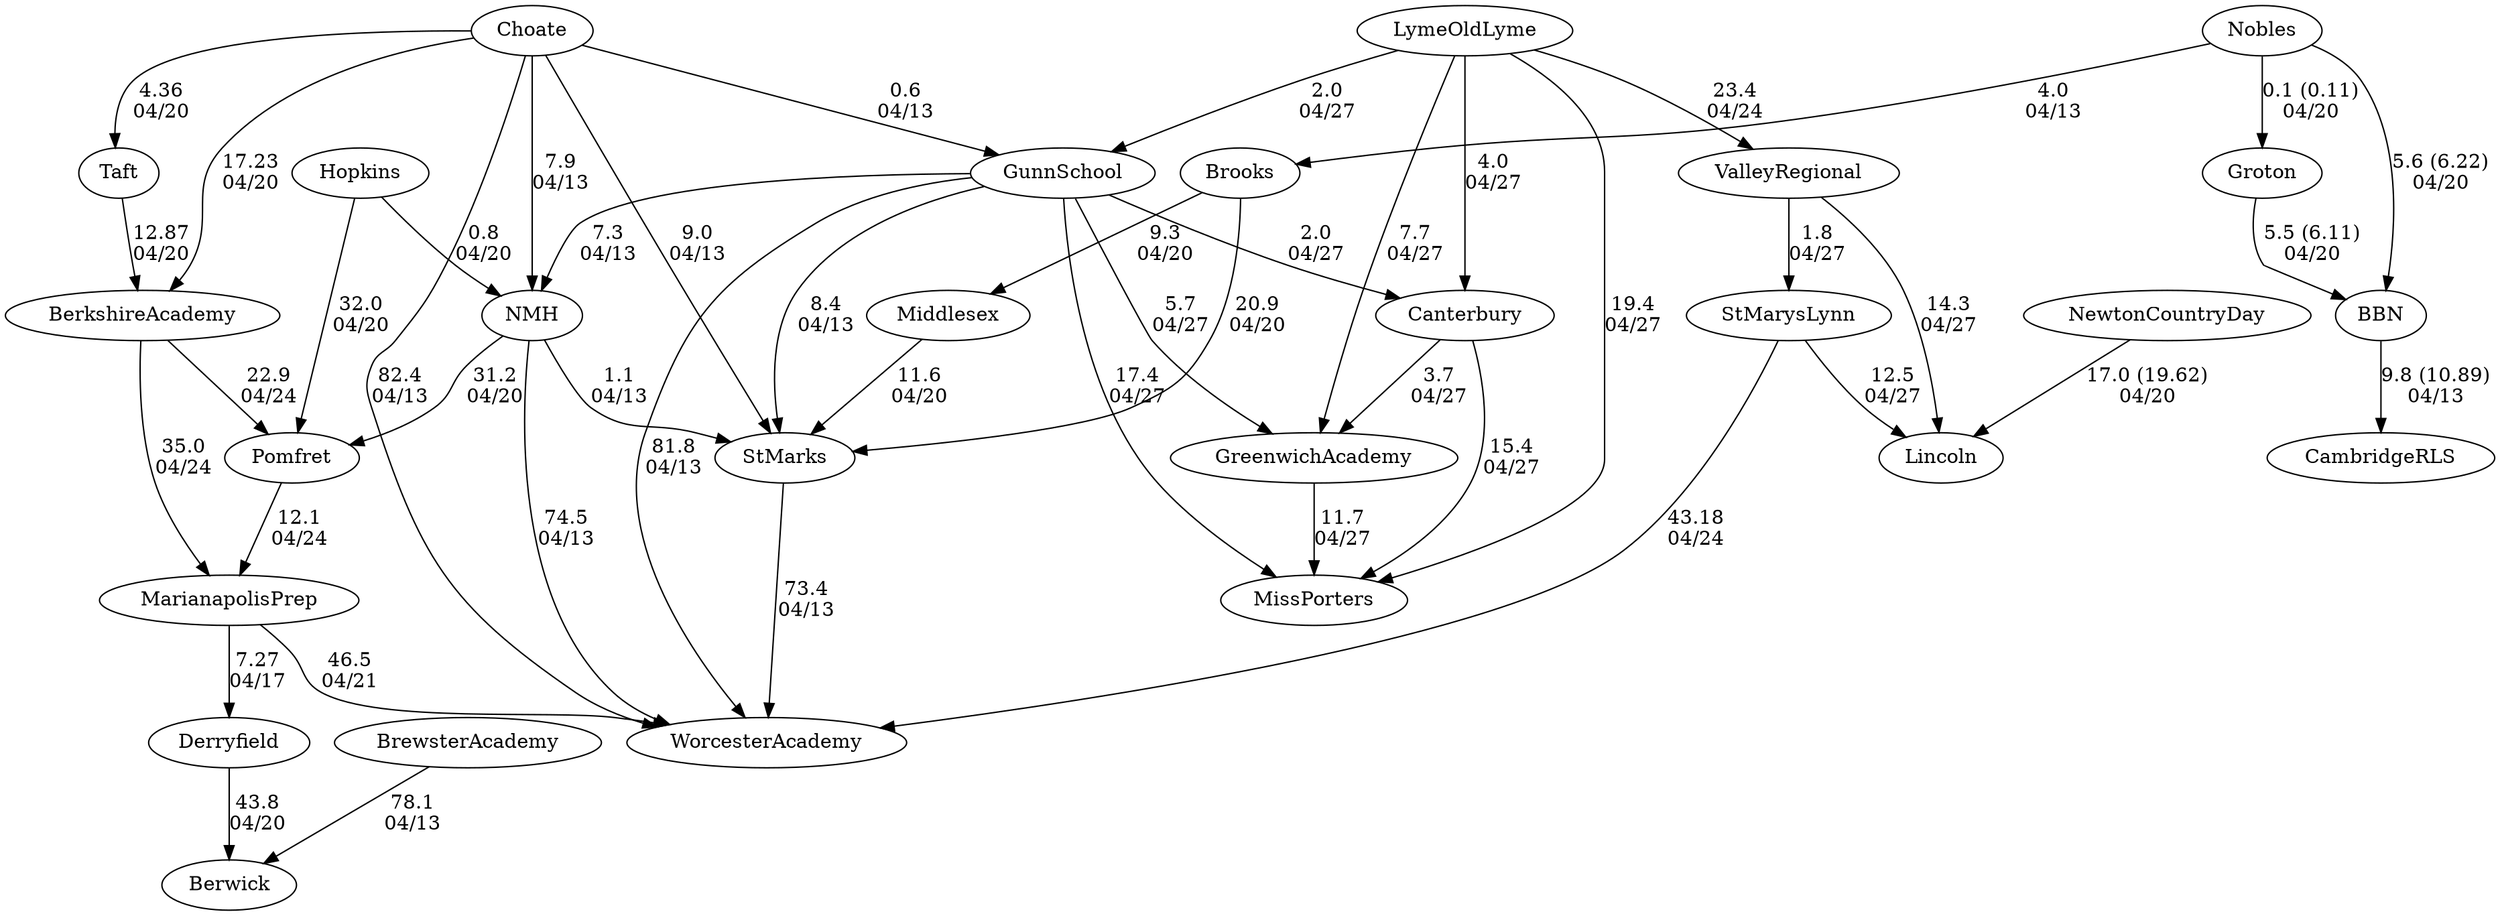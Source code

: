 digraph girls1fours {Pomfret [URL="girls1foursPomfret.html"];Derryfield [URL="girls1foursDerryfield.html"];BrewsterAcademy [URL="girls1foursBrewsterAcademy.html"];WorcesterAcademy [URL="girls1foursWorcesterAcademy.html"];Canterbury [URL="girls1foursCanterbury.html"];Taft [URL="girls1foursTaft.html"];StMarysLynn [URL="girls1foursStMarysLynn.html"];Lincoln [URL="girls1foursLincoln.html"];NMH [URL="girls1foursNMH.html"];Hopkins [URL="girls1foursHopkins.html"];MarianapolisPrep [URL="girls1foursMarianapolisPrep.html"];Berwick [URL="girls1foursBerwick.html"];LymeOldLyme [URL="girls1foursLymeOldLyme.html"];MissPorters [URL="girls1foursMissPorters.html"];BBN [URL="girls1foursBBN.html"];NewtonCountryDay [URL="girls1foursNewtonCountryDay.html"];GreenwichAcademy [URL="girls1foursGreenwichAcademy.html"];CambridgeRLS [URL="girls1foursCambridgeRLS.html"];Choate [URL="girls1foursChoate.html"];GunnSchool [URL="girls1foursGunnSchool.html"];ValleyRegional [URL="girls1foursValleyRegional.html"];Nobles [URL="girls1foursNobles.html"];BerkshireAcademy [URL="girls1foursBerkshireAcademy.html"];Brooks [URL="girls1foursBrooks.html"];Middlesex [URL="girls1foursMiddlesex.html"];StMarks [URL="girls1foursStMarks.html"];Groton [URL="girls1foursGroton.html"];BrewsterAcademy -> Berwick[label="78.1
04/13", weight="22", tooltip="NEIRA Boys & Girls Fours,Berwick Academy vs. Brewster Academy			
Distance: 1500 Conditions: Tail Current with a strong tail/cross wind with occasional gusts. Fun conditions for first race of the season! Thank you for Brewster for making the trip. Comments: Mixed boats were exhibition events and a combo of boys and girls of various skill levels - anything to get some new rowers more racing experience!
None", URL="https://www.row2k.com/results/resultspage.cfm?UID=193F4296CB862153CF0FD21B95E6AB20&cat=5", random="random"]; 
MarianapolisPrep -> WorcesterAcademy[label="46.5
04/21", weight="54", tooltip="NEIRA Boys & Girls Fours,Worcester Academy vs. Bancroft and Marianapolis Prep			
Distance: 1500 meters Conditions: Steady 10-12 mph tail/cross wind throughout the races. Minimal chop. Comments: In the BV2 event, Worcester Academy's BV2 shell placed first and BV3 shell placed second. A friendly mixed Novice 4+ was also held with Bancroft vs. Worcester Academy.
None", URL="https://www.row2k.com/results/resultspage.cfm?UID=DE1377E8919904D6083B1C51335B1F5A&cat=5", random="random"]; 
Hopkins -> NMH[label="0.8
04/20", weight="100", tooltip="NEIRA Girls Fours,Pomfret vs. NMH, Hopkins			
Distance: 1500m Conditions: Very light wind, perhaps slight crossing WSW tail at times of no more than 5MPH. Conditions similar throughout, with a slight tailwind developing in the last race. No current. Comments: Race order: G3, G2, G1, G4/5. Thanks to NMH and Hopkins for a great day of racing.
None", URL="https://www.row2k.com/results/resultspage.cfm?UID=00FD5442533029F3F8C5DFD9A3F09907&cat=1", random="random"]; 
Hopkins -> Pomfret[label="32.0
04/20", weight="68", tooltip="NEIRA Girls Fours,Pomfret vs. NMH, Hopkins			
Distance: 1500m Conditions: Very light wind, perhaps slight crossing WSW tail at times of no more than 5MPH. Conditions similar throughout, with a slight tailwind developing in the last race. No current. Comments: Race order: G3, G2, G1, G4/5. Thanks to NMH and Hopkins for a great day of racing.
None", URL="https://www.row2k.com/results/resultspage.cfm?UID=00FD5442533029F3F8C5DFD9A3F09907&cat=1", random="random"]; 
NMH -> Pomfret[label="31.2
04/20", weight="69", tooltip="NEIRA Girls Fours,Pomfret vs. NMH, Hopkins			
Distance: 1500m Conditions: Very light wind, perhaps slight crossing WSW tail at times of no more than 5MPH. Conditions similar throughout, with a slight tailwind developing in the last race. No current. Comments: Race order: G3, G2, G1, G4/5. Thanks to NMH and Hopkins for a great day of racing.
None", URL="https://www.row2k.com/results/resultspage.cfm?UID=00FD5442533029F3F8C5DFD9A3F09907&cat=1", random="random"]; 
Brooks -> Middlesex[label="9.3
04/20", weight="91", tooltip="NEIRA Boys & Girls Fours,St. Marks, Brooks and Middlesex			
Distance: 1500m Conditions: Partly cloudy, with variable winds switching from cross-wind to cross-tail 8-12mph. Quite calm for 4th boat races, picked up during 1V and 2V races. Comments: Times for G3 weren't started until about 650m in, so we got margins only.
None", URL="https://www.row2k.com/results/resultspage.cfm?UID=1212EB177D795078E02FE5D2820D6C1B&cat=5", random="random"]; 
Brooks -> StMarks[label="20.9
04/20", weight="80", tooltip="NEIRA Boys & Girls Fours,St. Marks, Brooks and Middlesex			
Distance: 1500m Conditions: Partly cloudy, with variable winds switching from cross-wind to cross-tail 8-12mph. Quite calm for 4th boat races, picked up during 1V and 2V races. Comments: Times for G3 weren't started until about 650m in, so we got margins only.
None", URL="https://www.row2k.com/results/resultspage.cfm?UID=1212EB177D795078E02FE5D2820D6C1B&cat=5", random="random"]; 
Middlesex -> StMarks[label="11.6
04/20", weight="89", tooltip="NEIRA Boys & Girls Fours,St. Marks, Brooks and Middlesex			
Distance: 1500m Conditions: Partly cloudy, with variable winds switching from cross-wind to cross-tail 8-12mph. Quite calm for 4th boat races, picked up during 1V and 2V races. Comments: Times for G3 weren't started until about 650m in, so we got margins only.
None", URL="https://www.row2k.com/results/resultspage.cfm?UID=1212EB177D795078E02FE5D2820D6C1B&cat=5", random="random"]; 
NewtonCountryDay -> Lincoln[label="17.0 (19.62)
04/20", weight="83", tooltip="NEIRA Girls Fours,Newton Country Day, St. Mary Academy-Bayview, Lincoln School			
Distance: 1300 Conditions: Conditions the same for all races. Flat, no wind, no chop. Comments: Lincoln 2V4+ had a breakage and could not finish initial race with NCDS and Bayview so raced afterwards against the NCDS 3V4+ and 4V4+.
None", URL="https://www.row2k.com/results/resultspage.cfm?UID=C1541F9124E2FBBF81B1F9CADE55D186&cat=1", random="random"]; 
LymeOldLyme -> ValleyRegional[label="23.4
04/24", weight="77", tooltip="NEIRA Boys & Girls Fours,Lyme/Old Lyme V Valley			
Distance: 1500 Conditions: 4 MPH head wind, ending at a 6mph headwind by the last race (G2V4) Comments: Lyme Old Lyme raced 3 boys varsity 4s but only the 1V4 was against a NEIRA program.
Lyme Old Lyme also raced a 3V4 girls in the 2V4 race and the time is recorded in the third boat time.
None", URL="https://www.row2k.com/results/resultspage.cfm?UID=0B538421DF95D95D5523F6EF4CB5CD04&cat=5", random="random"]; 
BBN -> CambridgeRLS[label="9.8 (10.89)
04/13", weight="91", tooltip="NEIRA Boys & Girls Fours,BB&N CRLS			
Distance: 1350 M Conditions: Crossing tail wind at the start, to crossing head wind in last 1/3. Conmditions varoed durig the day Comments: A good day for all racers lining up in a crossing tail wind at the start.
None", URL="https://www.row2k.com/results/resultspage.cfm?UID=F2BDD2379584CF678DC6C30959529211&cat=5", random="random"]; 
Derryfield -> Berwick[label="43.8
04/20", weight="57", tooltip="NEIRA Boys & Girls Fours,Berwick Academy vs. Derryfield School			
Distance: 1500 Conditions: Light drizzle and grey skies, but flat conditions. Racing in the direction of the incoming tide. Comments: The boys 4V even was a combination of 4V boys with novice boys and served as an intersquad scrimmage. This race was slightly shorter and started around the 1250 mark.
The girls 3V was a mixed boat event with even gender splits in each boat and represented various skill levels.
Thank you Derryfield for making the trip and dealing with Maine mud season.
None", URL="https://www.row2k.com/results/resultspage.cfm?UID=2A4F56FA4FB7C41A0E813337362894A3&cat=5", random="random"]; 
MarianapolisPrep -> Derryfield[label="7.27
04/17", weight="93", tooltip="NEIRA Boys & Girls Fours,Marianapolis vs. Derryfield			
Distance: 1500m Conditions: Stiff head wind throughout all races, particularly the first 700m. Comments: Thank you, Derryfield, for making the trip down from NH!
None", URL="https://www.row2k.com/results/resultspage.cfm?UID=572A866681F1A29F4BC821412ED10F61&cat=5", random="random"]; 
Choate -> Taft[label="4.36
04/20", weight="96", tooltip="NEIRA Boys & Girls Fours,Berkshire v. Taft & Choate			
Distance: 1500 M Conditions: Flat water; light, variable headwind in first 1000 meters, then calm. Comments: B3: Taft left their lane, interfered with Berkshire, then corrected, but then crossed Choate's lane in the last 250 M. Did not change placement, but Berkshire's margin over Choate might have been larger without the interference.
Thanks to Taft and Choate for some great racing in ideal conditions.
None", URL="https://www.row2k.com/results/resultspage.cfm?UID=CADB8564A7D0BE142DB6C47B0EED613F&cat=5", random="random"]; 
Choate -> BerkshireAcademy[label="17.23
04/20", weight="83", tooltip="NEIRA Boys & Girls Fours,Berkshire v. Taft & Choate			
Distance: 1500 M Conditions: Flat water; light, variable headwind in first 1000 meters, then calm. Comments: B3: Taft left their lane, interfered with Berkshire, then corrected, but then crossed Choate's lane in the last 250 M. Did not change placement, but Berkshire's margin over Choate might have been larger without the interference.
Thanks to Taft and Choate for some great racing in ideal conditions.
None", URL="https://www.row2k.com/results/resultspage.cfm?UID=CADB8564A7D0BE142DB6C47B0EED613F&cat=5", random="random"]; 
Taft -> BerkshireAcademy[label="12.87
04/20", weight="88", tooltip="NEIRA Boys & Girls Fours,Berkshire v. Taft & Choate			
Distance: 1500 M Conditions: Flat water; light, variable headwind in first 1000 meters, then calm. Comments: B3: Taft left their lane, interfered with Berkshire, then corrected, but then crossed Choate's lane in the last 250 M. Did not change placement, but Berkshire's margin over Choate might have been larger without the interference.
Thanks to Taft and Choate for some great racing in ideal conditions.
None", URL="https://www.row2k.com/results/resultspage.cfm?UID=CADB8564A7D0BE142DB6C47B0EED613F&cat=5", random="random"]; 
Nobles -> Groton[label="0.1 (0.11)
04/20", weight="100", tooltip="NEIRA Girls Fours, Nobles, Groton, BB&N (hosted)			
Distance: 1350 M Conditions: Good conditions all day, even across lanes Comments: Good racing by all, in the 1V Nobles drifted in to the BB&N lane in the last 100 meters, then cut back out, finish order was not impacted but margin was.
Girls 7th, 8th and 9th for BB&N and Nobles raced in the JV course, Great to see everyone out there.
None", URL="https://www.row2k.com/results/resultspage.cfm?UID=61611297C2B5882317693DAB1794C8C4&cat=1", random="random"]; 
Nobles -> BBN[label="5.6 (6.22)
04/20", weight="95", tooltip="NEIRA Girls Fours, Nobles, Groton, BB&N (hosted)			
Distance: 1350 M Conditions: Good conditions all day, even across lanes Comments: Good racing by all, in the 1V Nobles drifted in to the BB&N lane in the last 100 meters, then cut back out, finish order was not impacted but margin was.
Girls 7th, 8th and 9th for BB&N and Nobles raced in the JV course, Great to see everyone out there.
None", URL="https://www.row2k.com/results/resultspage.cfm?UID=61611297C2B5882317693DAB1794C8C4&cat=1", random="random"]; 
Groton -> BBN[label="5.5 (6.11)
04/20", weight="95", tooltip="NEIRA Girls Fours, Nobles, Groton, BB&N (hosted)			
Distance: 1350 M Conditions: Good conditions all day, even across lanes Comments: Good racing by all, in the 1V Nobles drifted in to the BB&N lane in the last 100 meters, then cut back out, finish order was not impacted but margin was.
Girls 7th, 8th and 9th for BB&N and Nobles raced in the JV course, Great to see everyone out there.
None", URL="https://www.row2k.com/results/resultspage.cfm?UID=61611297C2B5882317693DAB1794C8C4&cat=1", random="random"]; 
LymeOldLyme -> GunnSchool[label="2.0
04/27", weight="98", tooltip="NEIRA Boys & Girls Fours,Frederick Gunn vs Miss Porters, Canterbury, Lyme/Old Lyme, Greenwich Academy, Notre Dame			
Distance: 1500m Conditions: Tailwind throughout the day 8-18mph. Calm in the starting area with the wind picking up more and more as crews made their way down the course.
None", URL="https://www.row2k.com/results/resultspage.cfm?UID=3710F27F185D74B3D15DF923C787D9E1&cat=5", random="random"]; 
LymeOldLyme -> Canterbury[label="4.0
04/27", weight="96", tooltip="NEIRA Boys & Girls Fours,Frederick Gunn vs Miss Porters, Canterbury, Lyme/Old Lyme, Greenwich Academy, Notre Dame			
Distance: 1500m Conditions: Tailwind throughout the day 8-18mph. Calm in the starting area with the wind picking up more and more as crews made their way down the course.
None", URL="https://www.row2k.com/results/resultspage.cfm?UID=3710F27F185D74B3D15DF923C787D9E1&cat=5", random="random"]; 
LymeOldLyme -> GreenwichAcademy[label="7.7
04/27", weight="93", tooltip="NEIRA Boys & Girls Fours,Frederick Gunn vs Miss Porters, Canterbury, Lyme/Old Lyme, Greenwich Academy, Notre Dame			
Distance: 1500m Conditions: Tailwind throughout the day 8-18mph. Calm in the starting area with the wind picking up more and more as crews made their way down the course.
None", URL="https://www.row2k.com/results/resultspage.cfm?UID=3710F27F185D74B3D15DF923C787D9E1&cat=5", random="random"]; 
LymeOldLyme -> MissPorters[label="19.4
04/27", weight="81", tooltip="NEIRA Boys & Girls Fours,Frederick Gunn vs Miss Porters, Canterbury, Lyme/Old Lyme, Greenwich Academy, Notre Dame			
Distance: 1500m Conditions: Tailwind throughout the day 8-18mph. Calm in the starting area with the wind picking up more and more as crews made their way down the course.
None", URL="https://www.row2k.com/results/resultspage.cfm?UID=3710F27F185D74B3D15DF923C787D9E1&cat=5", random="random"]; 
GunnSchool -> Canterbury[label="2.0
04/27", weight="98", tooltip="NEIRA Boys & Girls Fours,Frederick Gunn vs Miss Porters, Canterbury, Lyme/Old Lyme, Greenwich Academy, Notre Dame			
Distance: 1500m Conditions: Tailwind throughout the day 8-18mph. Calm in the starting area with the wind picking up more and more as crews made their way down the course.
None", URL="https://www.row2k.com/results/resultspage.cfm?UID=3710F27F185D74B3D15DF923C787D9E1&cat=5", random="random"]; 
GunnSchool -> GreenwichAcademy[label="5.7
04/27", weight="95", tooltip="NEIRA Boys & Girls Fours,Frederick Gunn vs Miss Porters, Canterbury, Lyme/Old Lyme, Greenwich Academy, Notre Dame			
Distance: 1500m Conditions: Tailwind throughout the day 8-18mph. Calm in the starting area with the wind picking up more and more as crews made their way down the course.
None", URL="https://www.row2k.com/results/resultspage.cfm?UID=3710F27F185D74B3D15DF923C787D9E1&cat=5", random="random"]; 
GunnSchool -> MissPorters[label="17.4
04/27", weight="83", tooltip="NEIRA Boys & Girls Fours,Frederick Gunn vs Miss Porters, Canterbury, Lyme/Old Lyme, Greenwich Academy, Notre Dame			
Distance: 1500m Conditions: Tailwind throughout the day 8-18mph. Calm in the starting area with the wind picking up more and more as crews made their way down the course.
None", URL="https://www.row2k.com/results/resultspage.cfm?UID=3710F27F185D74B3D15DF923C787D9E1&cat=5", random="random"]; 
Canterbury -> GreenwichAcademy[label="3.7
04/27", weight="97", tooltip="NEIRA Boys & Girls Fours,Frederick Gunn vs Miss Porters, Canterbury, Lyme/Old Lyme, Greenwich Academy, Notre Dame			
Distance: 1500m Conditions: Tailwind throughout the day 8-18mph. Calm in the starting area with the wind picking up more and more as crews made their way down the course.
None", URL="https://www.row2k.com/results/resultspage.cfm?UID=3710F27F185D74B3D15DF923C787D9E1&cat=5", random="random"]; 
Canterbury -> MissPorters[label="15.4
04/27", weight="85", tooltip="NEIRA Boys & Girls Fours,Frederick Gunn vs Miss Porters, Canterbury, Lyme/Old Lyme, Greenwich Academy, Notre Dame			
Distance: 1500m Conditions: Tailwind throughout the day 8-18mph. Calm in the starting area with the wind picking up more and more as crews made their way down the course.
None", URL="https://www.row2k.com/results/resultspage.cfm?UID=3710F27F185D74B3D15DF923C787D9E1&cat=5", random="random"]; 
GreenwichAcademy -> MissPorters[label="11.7
04/27", weight="89", tooltip="NEIRA Boys & Girls Fours,Frederick Gunn vs Miss Porters, Canterbury, Lyme/Old Lyme, Greenwich Academy, Notre Dame			
Distance: 1500m Conditions: Tailwind throughout the day 8-18mph. Calm in the starting area with the wind picking up more and more as crews made their way down the course.
None", URL="https://www.row2k.com/results/resultspage.cfm?UID=3710F27F185D74B3D15DF923C787D9E1&cat=5", random="random"]; 
Nobles -> Brooks[label="4.0
04/13", weight="96", tooltip="NEIRA Boys & Girls Fours,Brooks vs. Nobles			
Distance: ~1500m Conditions: Gusty headwind (15-25 mph) in moderate chop along lee shore. Crews had approximately the same conditions. Lane assignments probably affected times somewhat. Comments: Challenging conditions overcome by the constructive attitudes of all the coaches and race enthusiasm of athletes. Thanks to a strong Nobles team for coming up for some raw weather racing in early April. We were pleased to get the races in.
None", URL="https://www.row2k.com/results/resultspage.cfm?UID=947B7F9F873E76F39BBF493ADD420814&cat=5", random="random"]; 
StMarysLynn -> WorcesterAcademy[label="43.18
04/24", weight="57", tooltip="NEIRA Boys & Girls Fours,Bancroft School vs Worcester Academy, Medford High School, Eagle Hill, St. Mary's Lynn			
Distance: 1500m Conditions: All races experienced strong tailwinds. Wind was 15mph with strong gusts. The wind increased as the Boys 2V boat went down the course and the race was paused. Once conditions died back to 15mph races resumed. Once conditions died back down to a 15-17 tail wind, races resumed. Comments: Race order was Boys Novice, Girls Novice/Novice Mix, B3v, B2V, G1V, B1V. For recording purposes Boys Novice will be recorded as the Boys fourth boat. The girls novice/novice mix will be recorded as GV2 (please note the novice mix boat (Eagle Hill) was a mix of talent and more of a friendly race to get rowers to race). Due to wind Boys Novice started at the 1400 mark.
None", URL="https://www.row2k.com/results/resultspage.cfm?UID=3A9AECAD0028655DE1534F4A0A0DE8B2&cat=5", random="random"]; 
Choate -> GunnSchool[label="0.6
04/13", weight="100", tooltip="NEIRA Boys & Girls Fours,St. Marks, F. Gunn, NMH, Choate, Worcester Academy, Bancroft			
Distance: 1500m Conditions: A prevailing 12-14mph crosswind shifting to a cross/tail for some races. Two small short-lived squalls came through with wind gusts over 30mph. Other times, gusts were up to 24mph. Conditions gradually improved over the course of the races. Comments: Race order was B3-G4-B2-G1-B1-G2-G3. There was no B4 race. Races aren't comparable because of very shifty conditions. Boys 2V started 50m over the line.
None", URL="https://www.row2k.com/results/resultspage.cfm?UID=9C1DB7774C31E9EA330687778E1F93EB&cat=5", random="random"]; 
Choate -> NMH[label="7.9
04/13", weight="93", tooltip="NEIRA Boys & Girls Fours,St. Marks, F. Gunn, NMH, Choate, Worcester Academy, Bancroft			
Distance: 1500m Conditions: A prevailing 12-14mph crosswind shifting to a cross/tail for some races. Two small short-lived squalls came through with wind gusts over 30mph. Other times, gusts were up to 24mph. Conditions gradually improved over the course of the races. Comments: Race order was B3-G4-B2-G1-B1-G2-G3. There was no B4 race. Races aren't comparable because of very shifty conditions. Boys 2V started 50m over the line.
None", URL="https://www.row2k.com/results/resultspage.cfm?UID=9C1DB7774C31E9EA330687778E1F93EB&cat=5", random="random"]; 
Choate -> StMarks[label="9.0
04/13", weight="91", tooltip="NEIRA Boys & Girls Fours,St. Marks, F. Gunn, NMH, Choate, Worcester Academy, Bancroft			
Distance: 1500m Conditions: A prevailing 12-14mph crosswind shifting to a cross/tail for some races. Two small short-lived squalls came through with wind gusts over 30mph. Other times, gusts were up to 24mph. Conditions gradually improved over the course of the races. Comments: Race order was B3-G4-B2-G1-B1-G2-G3. There was no B4 race. Races aren't comparable because of very shifty conditions. Boys 2V started 50m over the line.
None", URL="https://www.row2k.com/results/resultspage.cfm?UID=9C1DB7774C31E9EA330687778E1F93EB&cat=5", random="random"]; 
Choate -> WorcesterAcademy[label="82.4
04/13", weight="18", tooltip="NEIRA Boys & Girls Fours,St. Marks, F. Gunn, NMH, Choate, Worcester Academy, Bancroft			
Distance: 1500m Conditions: A prevailing 12-14mph crosswind shifting to a cross/tail for some races. Two small short-lived squalls came through with wind gusts over 30mph. Other times, gusts were up to 24mph. Conditions gradually improved over the course of the races. Comments: Race order was B3-G4-B2-G1-B1-G2-G3. There was no B4 race. Races aren't comparable because of very shifty conditions. Boys 2V started 50m over the line.
None", URL="https://www.row2k.com/results/resultspage.cfm?UID=9C1DB7774C31E9EA330687778E1F93EB&cat=5", random="random"]; 
GunnSchool -> NMH[label="7.3
04/13", weight="93", tooltip="NEIRA Boys & Girls Fours,St. Marks, F. Gunn, NMH, Choate, Worcester Academy, Bancroft			
Distance: 1500m Conditions: A prevailing 12-14mph crosswind shifting to a cross/tail for some races. Two small short-lived squalls came through with wind gusts over 30mph. Other times, gusts were up to 24mph. Conditions gradually improved over the course of the races. Comments: Race order was B3-G4-B2-G1-B1-G2-G3. There was no B4 race. Races aren't comparable because of very shifty conditions. Boys 2V started 50m over the line.
None", URL="https://www.row2k.com/results/resultspage.cfm?UID=9C1DB7774C31E9EA330687778E1F93EB&cat=5", random="random"]; 
GunnSchool -> StMarks[label="8.4
04/13", weight="92", tooltip="NEIRA Boys & Girls Fours,St. Marks, F. Gunn, NMH, Choate, Worcester Academy, Bancroft			
Distance: 1500m Conditions: A prevailing 12-14mph crosswind shifting to a cross/tail for some races. Two small short-lived squalls came through with wind gusts over 30mph. Other times, gusts were up to 24mph. Conditions gradually improved over the course of the races. Comments: Race order was B3-G4-B2-G1-B1-G2-G3. There was no B4 race. Races aren't comparable because of very shifty conditions. Boys 2V started 50m over the line.
None", URL="https://www.row2k.com/results/resultspage.cfm?UID=9C1DB7774C31E9EA330687778E1F93EB&cat=5", random="random"]; 
GunnSchool -> WorcesterAcademy[label="81.8
04/13", weight="19", tooltip="NEIRA Boys & Girls Fours,St. Marks, F. Gunn, NMH, Choate, Worcester Academy, Bancroft			
Distance: 1500m Conditions: A prevailing 12-14mph crosswind shifting to a cross/tail for some races. Two small short-lived squalls came through with wind gusts over 30mph. Other times, gusts were up to 24mph. Conditions gradually improved over the course of the races. Comments: Race order was B3-G4-B2-G1-B1-G2-G3. There was no B4 race. Races aren't comparable because of very shifty conditions. Boys 2V started 50m over the line.
None", URL="https://www.row2k.com/results/resultspage.cfm?UID=9C1DB7774C31E9EA330687778E1F93EB&cat=5", random="random"]; 
NMH -> StMarks[label="1.1
04/13", weight="99", tooltip="NEIRA Boys & Girls Fours,St. Marks, F. Gunn, NMH, Choate, Worcester Academy, Bancroft			
Distance: 1500m Conditions: A prevailing 12-14mph crosswind shifting to a cross/tail for some races. Two small short-lived squalls came through with wind gusts over 30mph. Other times, gusts were up to 24mph. Conditions gradually improved over the course of the races. Comments: Race order was B3-G4-B2-G1-B1-G2-G3. There was no B4 race. Races aren't comparable because of very shifty conditions. Boys 2V started 50m over the line.
None", URL="https://www.row2k.com/results/resultspage.cfm?UID=9C1DB7774C31E9EA330687778E1F93EB&cat=5", random="random"]; 
NMH -> WorcesterAcademy[label="74.5
04/13", weight="26", tooltip="NEIRA Boys & Girls Fours,St. Marks, F. Gunn, NMH, Choate, Worcester Academy, Bancroft			
Distance: 1500m Conditions: A prevailing 12-14mph crosswind shifting to a cross/tail for some races. Two small short-lived squalls came through with wind gusts over 30mph. Other times, gusts were up to 24mph. Conditions gradually improved over the course of the races. Comments: Race order was B3-G4-B2-G1-B1-G2-G3. There was no B4 race. Races aren't comparable because of very shifty conditions. Boys 2V started 50m over the line.
None", URL="https://www.row2k.com/results/resultspage.cfm?UID=9C1DB7774C31E9EA330687778E1F93EB&cat=5", random="random"]; 
StMarks -> WorcesterAcademy[label="73.4
04/13", weight="27", tooltip="NEIRA Boys & Girls Fours,St. Marks, F. Gunn, NMH, Choate, Worcester Academy, Bancroft			
Distance: 1500m Conditions: A prevailing 12-14mph crosswind shifting to a cross/tail for some races. Two small short-lived squalls came through with wind gusts over 30mph. Other times, gusts were up to 24mph. Conditions gradually improved over the course of the races. Comments: Race order was B3-G4-B2-G1-B1-G2-G3. There was no B4 race. Races aren't comparable because of very shifty conditions. Boys 2V started 50m over the line.
None", URL="https://www.row2k.com/results/resultspage.cfm?UID=9C1DB7774C31E9EA330687778E1F93EB&cat=5", random="random"]; 
BerkshireAcademy -> Pomfret[label="22.9
04/24", weight="78", tooltip="NEIRA Girls Fours,Pomfret vs. Marianapolis, Berkshire			
Distance: 1500m Conditions: Swirling, gusty winds - 12 to 15MPH, with stronger gusts. Slight tail at the start for first 300 meters, switching to a crossing through 800M mark, then crossing headwind, some strong crossing gusts. Despite the wind, not much chop on the water. Comments: Order of Races, G2, G1, G3 with boys' races in between. Marianapolis raced their 2nd boat in the third boat race. Pomfret raced both their 3rd and 4th boats in that race.
None", URL="https://www.row2k.com/results/resultspage.cfm?UID=5BE52A0B0D2C5D9EFE557E09C6164DD7&cat=1", random="random"]; 
BerkshireAcademy -> MarianapolisPrep[label="35.0
04/24", weight="65", tooltip="NEIRA Girls Fours,Pomfret vs. Marianapolis, Berkshire			
Distance: 1500m Conditions: Swirling, gusty winds - 12 to 15MPH, with stronger gusts. Slight tail at the start for first 300 meters, switching to a crossing through 800M mark, then crossing headwind, some strong crossing gusts. Despite the wind, not much chop on the water. Comments: Order of Races, G2, G1, G3 with boys' races in between. Marianapolis raced their 2nd boat in the third boat race. Pomfret raced both their 3rd and 4th boats in that race.
None", URL="https://www.row2k.com/results/resultspage.cfm?UID=5BE52A0B0D2C5D9EFE557E09C6164DD7&cat=1", random="random"]; 
Pomfret -> MarianapolisPrep[label="12.1
04/24", weight="88", tooltip="NEIRA Girls Fours,Pomfret vs. Marianapolis, Berkshire			
Distance: 1500m Conditions: Swirling, gusty winds - 12 to 15MPH, with stronger gusts. Slight tail at the start for first 300 meters, switching to a crossing through 800M mark, then crossing headwind, some strong crossing gusts. Despite the wind, not much chop on the water. Comments: Order of Races, G2, G1, G3 with boys' races in between. Marianapolis raced their 2nd boat in the third boat race. Pomfret raced both their 3rd and 4th boats in that race.
None", URL="https://www.row2k.com/results/resultspage.cfm?UID=5BE52A0B0D2C5D9EFE557E09C6164DD7&cat=1", random="random"]; 
ValleyRegional -> StMarysLynn[label="1.8
04/27", weight="99", tooltip="NEIRA Boys & Girls Fours,St. Mary Academy - Bay View, Lincoln, St. Mary's - Lynn, Valley Regional			
Distance: 1500m Conditions: Mild headwind, slight chop, slack tide for the 1st girls race. Old Saybrook (not in league) also competed. Comments: Old Saybrook (not in league) raced in 2nd boys and 3rd girls events.
None", URL="https://www.row2k.com/results/resultspage.cfm?UID=1004BB53FFEA236A97E11B8A53F16514&cat=5", random="random"]; 
ValleyRegional -> Lincoln[label="14.3
04/27", weight="86", tooltip="NEIRA Boys & Girls Fours,St. Mary Academy - Bay View, Lincoln, St. Mary's - Lynn, Valley Regional			
Distance: 1500m Conditions: Mild headwind, slight chop, slack tide for the 1st girls race. Old Saybrook (not in league) also competed. Comments: Old Saybrook (not in league) raced in 2nd boys and 3rd girls events.
None", URL="https://www.row2k.com/results/resultspage.cfm?UID=1004BB53FFEA236A97E11B8A53F16514&cat=5", random="random"]; 
StMarysLynn -> Lincoln[label="12.5
04/27", weight="88", tooltip="NEIRA Boys & Girls Fours,St. Mary Academy - Bay View, Lincoln, St. Mary's - Lynn, Valley Regional			
Distance: 1500m Conditions: Mild headwind, slight chop, slack tide for the 1st girls race. Old Saybrook (not in league) also competed. Comments: Old Saybrook (not in league) raced in 2nd boys and 3rd girls events.
None", URL="https://www.row2k.com/results/resultspage.cfm?UID=1004BB53FFEA236A97E11B8A53F16514&cat=5", random="random"]}